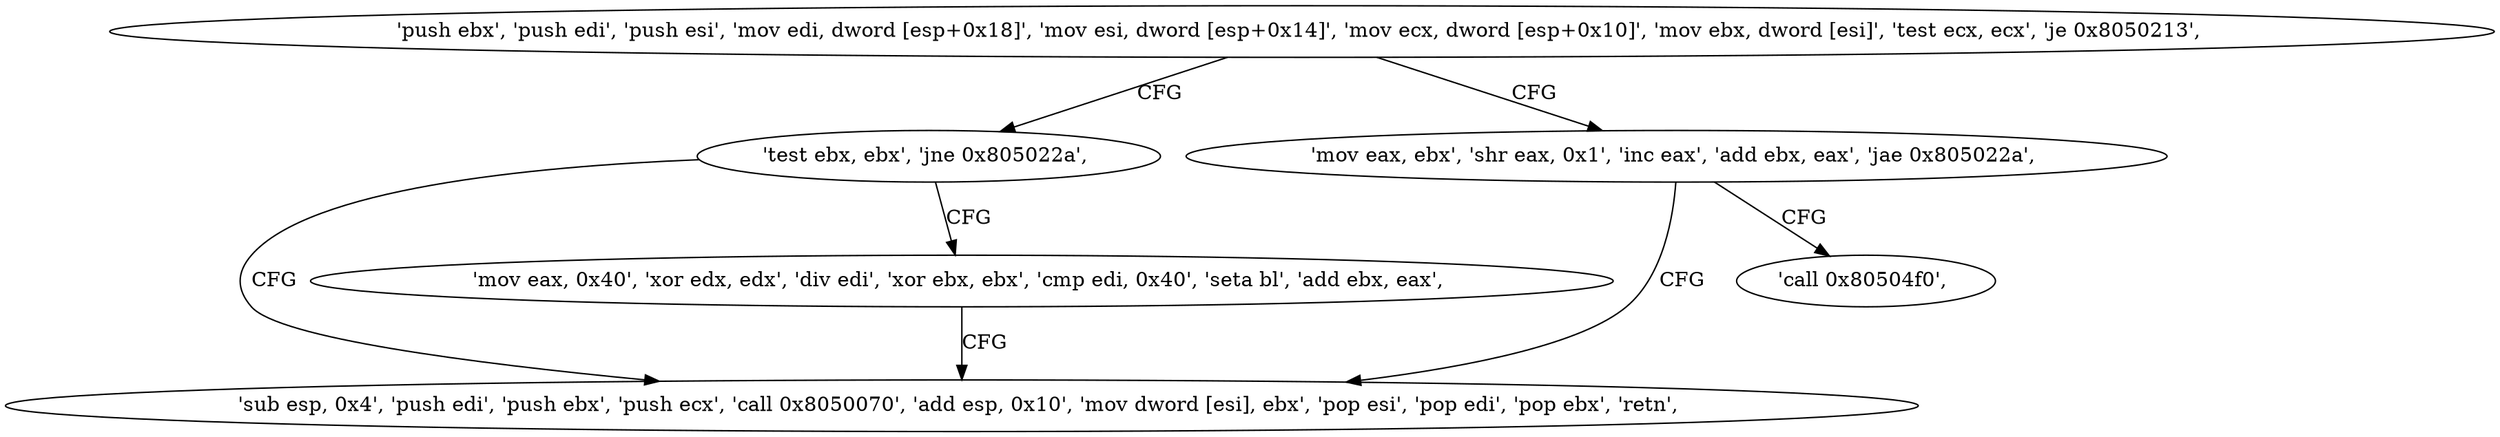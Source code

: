 digraph "func" {
"134545904" [label = "'push ebx', 'push edi', 'push esi', 'mov edi, dword [esp+0x18]', 'mov esi, dword [esp+0x14]', 'mov ecx, dword [esp+0x10]', 'mov ebx, dword [esi]', 'test ecx, ecx', 'je 0x8050213', " ]
"134545939" [label = "'test ebx, ebx', 'jne 0x805022a', " ]
"134545925" [label = "'mov eax, ebx', 'shr eax, 0x1', 'inc eax', 'add ebx, eax', 'jae 0x805022a', " ]
"134545962" [label = "'sub esp, 0x4', 'push edi', 'push ebx', 'push ecx', 'call 0x8050070', 'add esp, 0x10', 'mov dword [esi], ebx', 'pop esi', 'pop edi', 'pop ebx', 'retn', " ]
"134545943" [label = "'mov eax, 0x40', 'xor edx, edx', 'div edi', 'xor ebx, ebx', 'cmp edi, 0x40', 'seta bl', 'add ebx, eax', " ]
"134545934" [label = "'call 0x80504f0', " ]
"134545904" -> "134545939" [ label = "CFG" ]
"134545904" -> "134545925" [ label = "CFG" ]
"134545939" -> "134545962" [ label = "CFG" ]
"134545939" -> "134545943" [ label = "CFG" ]
"134545925" -> "134545962" [ label = "CFG" ]
"134545925" -> "134545934" [ label = "CFG" ]
"134545943" -> "134545962" [ label = "CFG" ]
}
